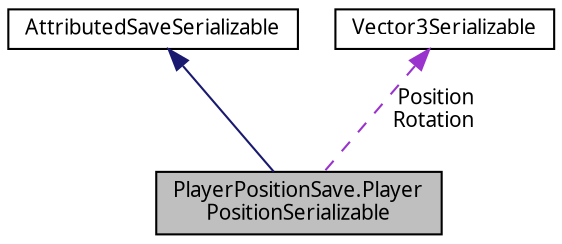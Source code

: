 digraph "PlayerPositionSave.PlayerPositionSerializable"
{
 // LATEX_PDF_SIZE
  edge [fontname="Calibrii",fontsize="10",labelfontname="Calibrii",labelfontsize="10"];
  node [fontname="Calibrii",fontsize="10",shape=record];
  Node1 [label="PlayerPositionSave.Player\lPositionSerializable",height=0.2,width=0.4,color="black", fillcolor="grey75", style="filled", fontcolor="black",tooltip=" "];
  Node2 -> Node1 [dir="back",color="midnightblue",fontsize="10",style="solid",fontname="Calibrii"];
  Node2 [label="AttributedSaveSerializable",height=0.2,width=0.4,color="black", fillcolor="white", style="filled",tooltip=" "];
  Node3 -> Node1 [dir="back",color="darkorchid3",fontsize="10",style="dashed",label=" Position\nRotation" ,fontname="Calibrii"];
  Node3 [label="Vector3Serializable",height=0.2,width=0.4,color="black", fillcolor="white", style="filled",URL="$db/d80/classVector3Serializable.html",tooltip=" "];
}
